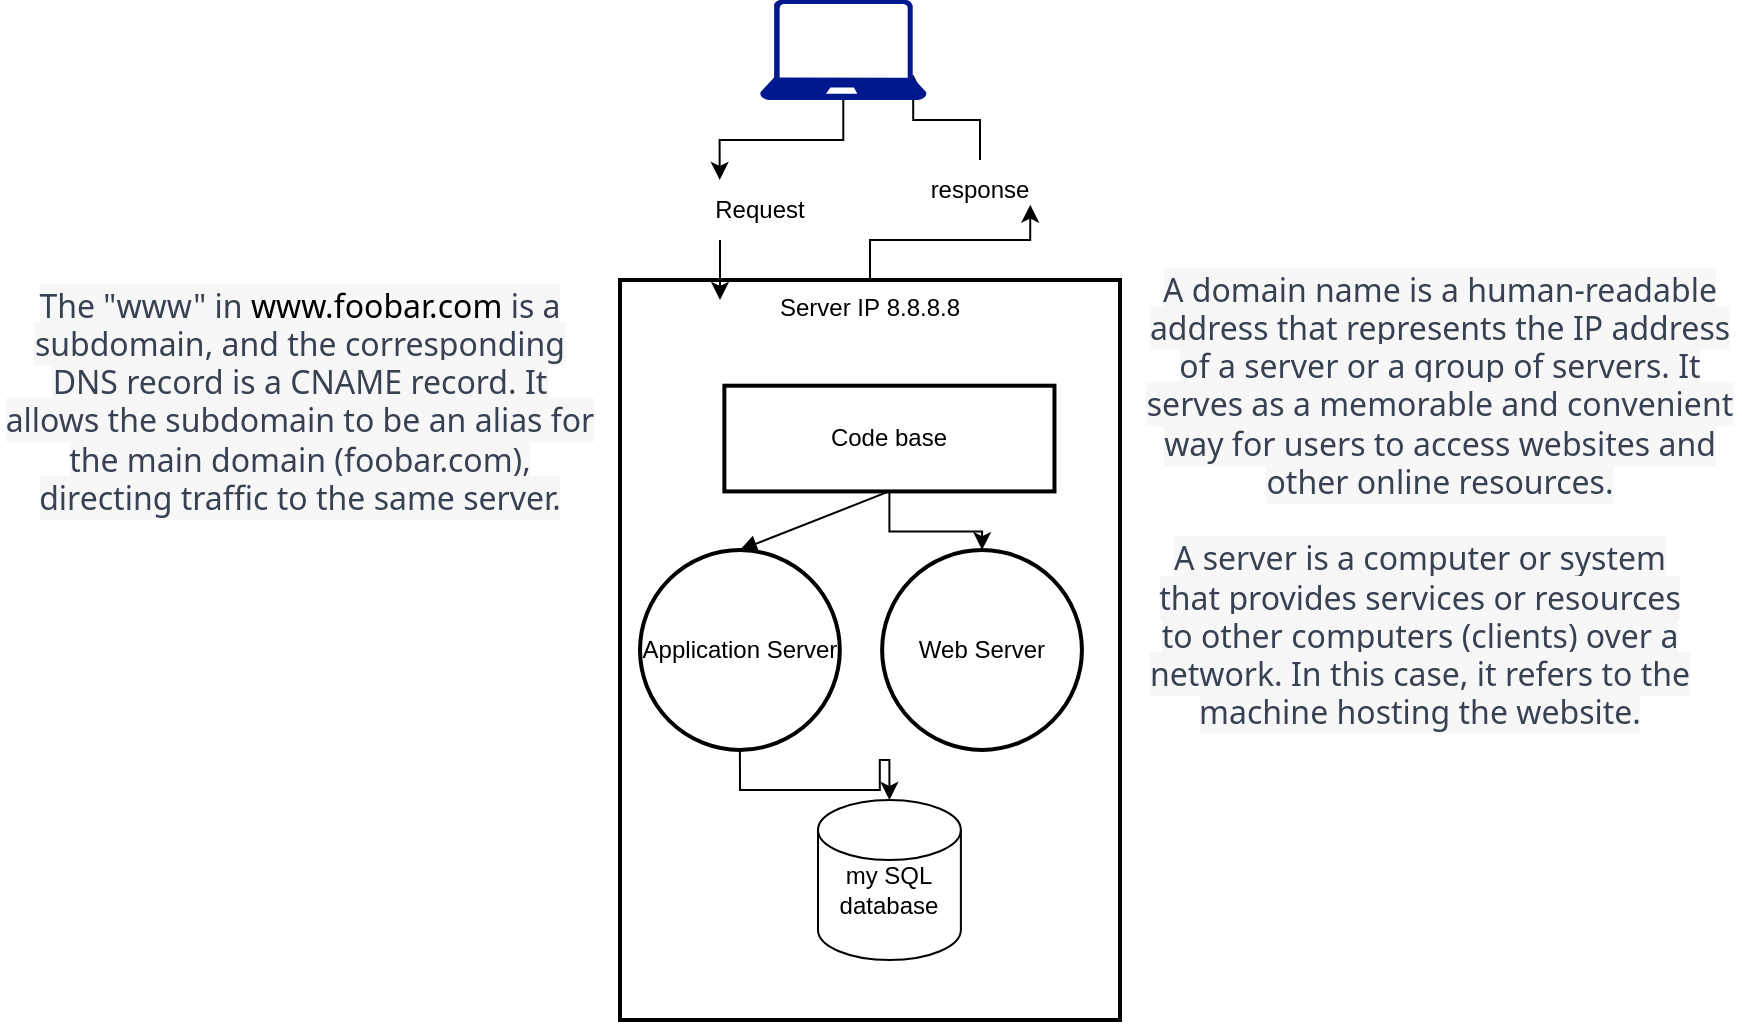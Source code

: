 <mxfile version="21.3.5" type="github">
  <diagram name="Page-1" id="Mg19pzPVZFwwo0_jK6pv">
    <mxGraphModel dx="1877" dy="1718" grid="1" gridSize="10" guides="1" tooltips="1" connect="1" arrows="1" fold="1" page="1" pageScale="1" pageWidth="827" pageHeight="1169" math="0" shadow="0">
      <root>
        <mxCell id="0" />
        <mxCell id="1" parent="0" />
        <mxCell id="0IwAO2JEQvaF7iocuHzg-25" style="edgeStyle=orthogonalEdgeStyle;rounded=0;orthogonalLoop=1;jettySize=auto;html=1;entryX=0.919;entryY=0.744;entryDx=0;entryDy=0;entryPerimeter=0;" edge="1" parent="1" source="0IwAO2JEQvaF7iocuHzg-28" target="0IwAO2JEQvaF7iocuHzg-21">
          <mxGeometry relative="1" as="geometry" />
        </mxCell>
        <mxCell id="2" value="Server IP 8.8.8.8" style="whiteSpace=wrap;strokeWidth=2;verticalAlign=top;" parent="1" vertex="1">
          <mxGeometry x="-30" width="250" height="370" as="geometry" />
        </mxCell>
        <mxCell id="0IwAO2JEQvaF7iocuHzg-7" style="edgeStyle=orthogonalEdgeStyle;rounded=0;orthogonalLoop=1;jettySize=auto;html=1;exitX=0.5;exitY=1;exitDx=0;exitDy=0;entryX=0.5;entryY=0;entryDx=0;entryDy=0;entryPerimeter=0;" edge="1" parent="2" source="3" target="0IwAO2JEQvaF7iocuHzg-6">
          <mxGeometry relative="1" as="geometry" />
        </mxCell>
        <mxCell id="3" value="Application Server" style="ellipse;aspect=fixed;strokeWidth=2;whiteSpace=wrap;" parent="2" vertex="1">
          <mxGeometry x="10.005" y="135.051" width="99.903" height="99.903" as="geometry" />
        </mxCell>
        <mxCell id="0IwAO2JEQvaF7iocuHzg-20" style="edgeStyle=orthogonalEdgeStyle;rounded=0;orthogonalLoop=1;jettySize=auto;html=1;" edge="1" parent="2" source="4" target="0IwAO2JEQvaF7iocuHzg-19">
          <mxGeometry relative="1" as="geometry" />
        </mxCell>
        <mxCell id="4" value="Code base" style="whiteSpace=wrap;strokeWidth=2;" parent="2" vertex="1">
          <mxGeometry x="52.184" y="52.857" width="165.049" height="52.857" as="geometry" />
        </mxCell>
        <mxCell id="5" value="" style="curved=1;startArrow=none;endArrow=block;exitX=0.499;exitY=1.012;entryX=0.499;entryY=0.004;" parent="2" source="4" target="3" edge="1">
          <mxGeometry relative="1" as="geometry">
            <Array as="points" />
          </mxGeometry>
        </mxCell>
        <mxCell id="0IwAO2JEQvaF7iocuHzg-6" value="" style="shape=cylinder3;whiteSpace=wrap;html=1;boundedLbl=1;backgroundOutline=1;size=15;" vertex="1" parent="2">
          <mxGeometry x="99" y="260" width="71.429" height="80" as="geometry" />
        </mxCell>
        <mxCell id="0IwAO2JEQvaF7iocuHzg-8" value="my SQL database" style="text;html=1;strokeColor=none;fillColor=none;align=center;verticalAlign=middle;whiteSpace=wrap;rounded=0;" vertex="1" parent="2">
          <mxGeometry x="99" y="290" width="71.429" height="30" as="geometry" />
        </mxCell>
        <mxCell id="0IwAO2JEQvaF7iocuHzg-19" value="Web Server" style="ellipse;aspect=fixed;strokeWidth=2;whiteSpace=wrap;" vertex="1" parent="2">
          <mxGeometry x="131.064" y="135.051" width="99.903" height="99.903" as="geometry" />
        </mxCell>
        <mxCell id="0IwAO2JEQvaF7iocuHzg-9" value="&#xa;&lt;span style=&quot;color: rgb(55, 65, 81); font-family: Söhne, ui-sans-serif, system-ui, -apple-system, &amp;quot;Segoe UI&amp;quot;, Roboto, Ubuntu, Cantarell, &amp;quot;Noto Sans&amp;quot;, sans-serif, &amp;quot;Helvetica Neue&amp;quot;, Arial, &amp;quot;Apple Color Emoji&amp;quot;, &amp;quot;Segoe UI Emoji&amp;quot;, &amp;quot;Segoe UI Symbol&amp;quot;, &amp;quot;Noto Color Emoji&amp;quot;; font-size: 16px; font-style: normal; font-variant-ligatures: normal; font-variant-caps: normal; font-weight: 400; letter-spacing: normal; orphans: 2; text-align: left; text-indent: 0px; text-transform: none; widows: 2; word-spacing: 0px; -webkit-text-stroke-width: 0px; background-color: rgb(247, 247, 248); text-decoration-thickness: initial; text-decoration-style: initial; text-decoration-color: initial; float: none; display: inline !important;&quot;&gt;A server is a computer or system that provides services or resources to other computers (clients) over a network. In this case, it refers to the machine hosting the website.&lt;/span&gt;&#xa;&#xa;" style="text;html=1;strokeColor=none;fillColor=none;align=center;verticalAlign=middle;whiteSpace=wrap;rounded=0;" vertex="1" parent="1">
          <mxGeometry x="230" y="130" width="280" height="110" as="geometry" />
        </mxCell>
        <mxCell id="0IwAO2JEQvaF7iocuHzg-10" value="&#xa;&lt;span style=&quot;color: rgb(55, 65, 81); font-family: Söhne, ui-sans-serif, system-ui, -apple-system, &amp;quot;Segoe UI&amp;quot;, Roboto, Ubuntu, Cantarell, &amp;quot;Noto Sans&amp;quot;, sans-serif, &amp;quot;Helvetica Neue&amp;quot;, Arial, &amp;quot;Apple Color Emoji&amp;quot;, &amp;quot;Segoe UI Emoji&amp;quot;, &amp;quot;Segoe UI Symbol&amp;quot;, &amp;quot;Noto Color Emoji&amp;quot;; font-size: 16px; font-style: normal; font-variant-ligatures: normal; font-variant-caps: normal; font-weight: 400; letter-spacing: normal; orphans: 2; text-align: left; text-indent: 0px; text-transform: none; widows: 2; word-spacing: 0px; -webkit-text-stroke-width: 0px; background-color: rgb(247, 247, 248); text-decoration-thickness: initial; text-decoration-style: initial; text-decoration-color: initial; float: none; display: inline !important;&quot;&gt;A domain name is a human-readable address that represents the IP address of a server or a group of servers. It serves as a memorable and convenient way for users to access websites and other online resources.&lt;/span&gt;&#xa;&#xa;" style="text;html=1;strokeColor=none;fillColor=none;align=center;verticalAlign=middle;whiteSpace=wrap;rounded=0;" vertex="1" parent="1">
          <mxGeometry x="230" width="300" height="120" as="geometry" />
        </mxCell>
        <mxCell id="0IwAO2JEQvaF7iocuHzg-11" value="&#xa;&lt;span style=&quot;color: rgb(55, 65, 81); font-family: Söhne, ui-sans-serif, system-ui, -apple-system, &amp;quot;Segoe UI&amp;quot;, Roboto, Ubuntu, Cantarell, &amp;quot;Noto Sans&amp;quot;, sans-serif, &amp;quot;Helvetica Neue&amp;quot;, Arial, &amp;quot;Apple Color Emoji&amp;quot;, &amp;quot;Segoe UI Emoji&amp;quot;, &amp;quot;Segoe UI Symbol&amp;quot;, &amp;quot;Noto Color Emoji&amp;quot;; font-size: 16px; font-style: normal; font-variant-ligatures: normal; font-variant-caps: normal; font-weight: 400; letter-spacing: normal; orphans: 2; text-align: left; text-indent: 0px; text-transform: none; widows: 2; word-spacing: 0px; -webkit-text-stroke-width: 0px; background-color: rgb(247, 247, 248); text-decoration-thickness: initial; text-decoration-style: initial; text-decoration-color: initial; float: none; display: inline !important;&quot;&gt;The &quot;www&quot; in &lt;/span&gt;&lt;a style=&quot;border: 0px solid rgb(217, 217, 227); box-sizing: border-box; --tw-border-spacing-x: 0; --tw-border-spacing-y: 0; --tw-translate-x: 0; --tw-translate-y: 0; --tw-rotate: 0; --tw-skew-x: 0; --tw-skew-y: 0; --tw-scale-x: 1; --tw-scale-y: 1; --tw-pan-x: ; --tw-pan-y: ; --tw-pinch-zoom: ; --tw-scroll-snap-strictness: proximity; --tw-gradient-from-position: ; --tw-gradient-via-position: ; --tw-gradient-to-position: ; --tw-ordinal: ; --tw-slashed-zero: ; --tw-numeric-figure: ; --tw-numeric-spacing: ; --tw-numeric-fraction: ; --tw-ring-inset: ; --tw-ring-offset-width: 0px; --tw-ring-offset-color: #fff; --tw-ring-color: rgba(69,89,164,.5); --tw-ring-offset-shadow: 0 0 transparent; --tw-ring-shadow: 0 0 transparent; --tw-shadow: 0 0 transparent; --tw-shadow-colored: 0 0 transparent; --tw-blur: ; --tw-brightness: ; --tw-contrast: ; --tw-grayscale: ; --tw-hue-rotate: ; --tw-invert: ; --tw-saturate: ; --tw-sepia: ; --tw-drop-shadow: ; --tw-backdrop-blur: ; --tw-backdrop-brightness: ; --tw-backdrop-contrast: ; --tw-backdrop-grayscale: ; --tw-backdrop-hue-rotate: ; --tw-backdrop-invert: ; --tw-backdrop-opacity: ; --tw-backdrop-saturate: ; --tw-backdrop-sepia: ; color: var(--tw-prose-links); text-decoration: underline; font-weight: 500; text-underline-offset: 2px; font-family: Söhne, ui-sans-serif, system-ui, -apple-system, &amp;quot;Segoe UI&amp;quot;, Roboto, Ubuntu, Cantarell, &amp;quot;Noto Sans&amp;quot;, sans-serif, &amp;quot;Helvetica Neue&amp;quot;, Arial, &amp;quot;Apple Color Emoji&amp;quot;, &amp;quot;Segoe UI Emoji&amp;quot;, &amp;quot;Segoe UI Symbol&amp;quot;, &amp;quot;Noto Color Emoji&amp;quot;; font-size: 16px; font-style: normal; font-variant-ligatures: normal; font-variant-caps: normal; letter-spacing: normal; orphans: 2; text-align: left; text-indent: 0px; text-transform: none; widows: 2; word-spacing: 0px; -webkit-text-stroke-width: 0px; background-color: rgb(247, 247, 248);&quot; target=&quot;_new&quot; href=&quot;http://www.foobar.com/&quot;&gt;www.foobar.com&lt;/a&gt;&lt;span style=&quot;color: rgb(55, 65, 81); font-family: Söhne, ui-sans-serif, system-ui, -apple-system, &amp;quot;Segoe UI&amp;quot;, Roboto, Ubuntu, Cantarell, &amp;quot;Noto Sans&amp;quot;, sans-serif, &amp;quot;Helvetica Neue&amp;quot;, Arial, &amp;quot;Apple Color Emoji&amp;quot;, &amp;quot;Segoe UI Emoji&amp;quot;, &amp;quot;Segoe UI Symbol&amp;quot;, &amp;quot;Noto Color Emoji&amp;quot;; font-size: 16px; font-style: normal; font-variant-ligatures: normal; font-variant-caps: normal; font-weight: 400; letter-spacing: normal; orphans: 2; text-align: left; text-indent: 0px; text-transform: none; widows: 2; word-spacing: 0px; -webkit-text-stroke-width: 0px; background-color: rgb(247, 247, 248); text-decoration-thickness: initial; text-decoration-style: initial; text-decoration-color: initial; float: none; display: inline !important;&quot;&gt; is a subdomain, and the corresponding DNS record is a CNAME record. It allows the subdomain to be an alias for the main domain (foobar.com), directing traffic to the same server.&lt;/span&gt;&#xa;&#xa;" style="text;html=1;strokeColor=none;fillColor=none;align=center;verticalAlign=middle;whiteSpace=wrap;rounded=0;" vertex="1" parent="1">
          <mxGeometry x="-340" y="5" width="300" height="125" as="geometry" />
        </mxCell>
        <mxCell id="0IwAO2JEQvaF7iocuHzg-23" style="edgeStyle=orthogonalEdgeStyle;rounded=0;orthogonalLoop=1;jettySize=auto;html=1;" edge="1" parent="1" source="0IwAO2JEQvaF7iocuHzg-26">
          <mxGeometry relative="1" as="geometry">
            <mxPoint x="20" y="10" as="targetPoint" />
            <Array as="points">
              <mxPoint x="30" y="-20" />
              <mxPoint x="30" y="-20" />
            </Array>
          </mxGeometry>
        </mxCell>
        <mxCell id="0IwAO2JEQvaF7iocuHzg-21" value="" style="sketch=0;aspect=fixed;pointerEvents=1;shadow=0;dashed=0;html=1;strokeColor=none;labelPosition=center;verticalLabelPosition=bottom;verticalAlign=top;align=center;fillColor=#00188D;shape=mxgraph.azure.laptop" vertex="1" parent="1">
          <mxGeometry x="40" y="-140" width="83.33" height="50" as="geometry" />
        </mxCell>
        <mxCell id="0IwAO2JEQvaF7iocuHzg-27" value="" style="edgeStyle=orthogonalEdgeStyle;rounded=0;orthogonalLoop=1;jettySize=auto;html=1;entryX=0.919;entryY=0.744;entryDx=0;entryDy=0;entryPerimeter=0;" edge="1" parent="1" source="2" target="0IwAO2JEQvaF7iocuHzg-28">
          <mxGeometry relative="1" as="geometry">
            <mxPoint x="95" as="sourcePoint" />
            <mxPoint x="117" y="-93" as="targetPoint" />
          </mxGeometry>
        </mxCell>
        <mxCell id="0IwAO2JEQvaF7iocuHzg-28" value="response&lt;br&gt;" style="text;html=1;strokeColor=none;fillColor=none;align=center;verticalAlign=middle;whiteSpace=wrap;rounded=0;" vertex="1" parent="1">
          <mxGeometry x="120" y="-60" width="60" height="30" as="geometry" />
        </mxCell>
        <mxCell id="0IwAO2JEQvaF7iocuHzg-30" value="" style="edgeStyle=orthogonalEdgeStyle;rounded=0;orthogonalLoop=1;jettySize=auto;html=1;entryX=0.164;entryY=-0.002;entryDx=0;entryDy=0;entryPerimeter=0;" edge="1" parent="1" source="0IwAO2JEQvaF7iocuHzg-21" target="0IwAO2JEQvaF7iocuHzg-26">
          <mxGeometry relative="1" as="geometry">
            <mxPoint x="82" y="-80" as="sourcePoint" />
            <mxPoint x="11" y="-1" as="targetPoint" />
          </mxGeometry>
        </mxCell>
        <mxCell id="0IwAO2JEQvaF7iocuHzg-26" value="Request" style="text;html=1;strokeColor=none;fillColor=none;align=center;verticalAlign=middle;whiteSpace=wrap;rounded=0;" vertex="1" parent="1">
          <mxGeometry x="10" y="-50" width="60" height="30" as="geometry" />
        </mxCell>
      </root>
    </mxGraphModel>
  </diagram>
</mxfile>

